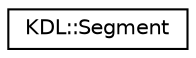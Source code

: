 digraph G
{
  edge [fontname="Helvetica",fontsize="10",labelfontname="Helvetica",labelfontsize="10"];
  node [fontname="Helvetica",fontsize="10",shape=record];
  rankdir=LR;
  Node1 [label="KDL::Segment",height=0.2,width=0.4,color="black", fillcolor="white", style="filled",URL="$d4/d3d/classKDL_1_1Segment.html",tooltip="This class encapsulates a simple segment, that is a &quot;rigid  body&quot; (i.e., a frame and an inertia) with..."];
}
